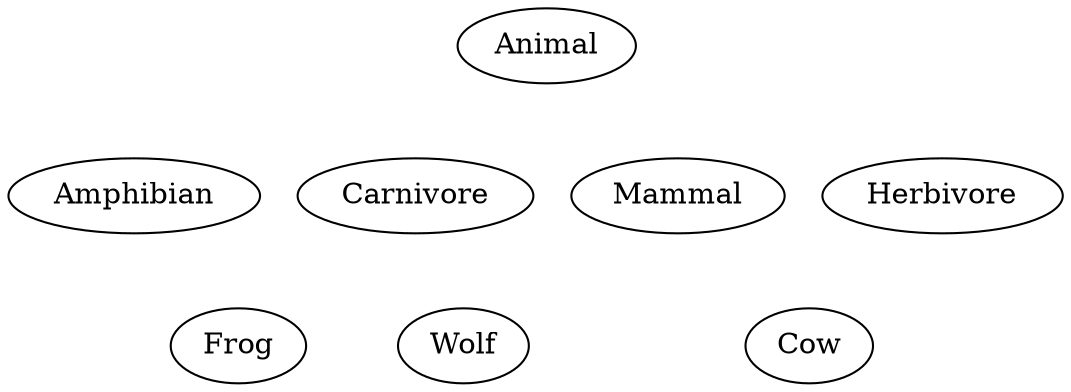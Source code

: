 digraph G {
    splines="";
    node [style="n"];

    Wolf [label="Wolf"];

    Animal -> Amphibian;
    Animal -> Mammal;
    Animal -> Carnivore;
    Animal -> Herbivore;

    Amphibian -> Frog;
    Mammal -> Wolf;
    Mammal -> Cow;
    Carnivore -> Frog;
    Carnivore -> Wolf;
    Herbivore -> Cow;
}
